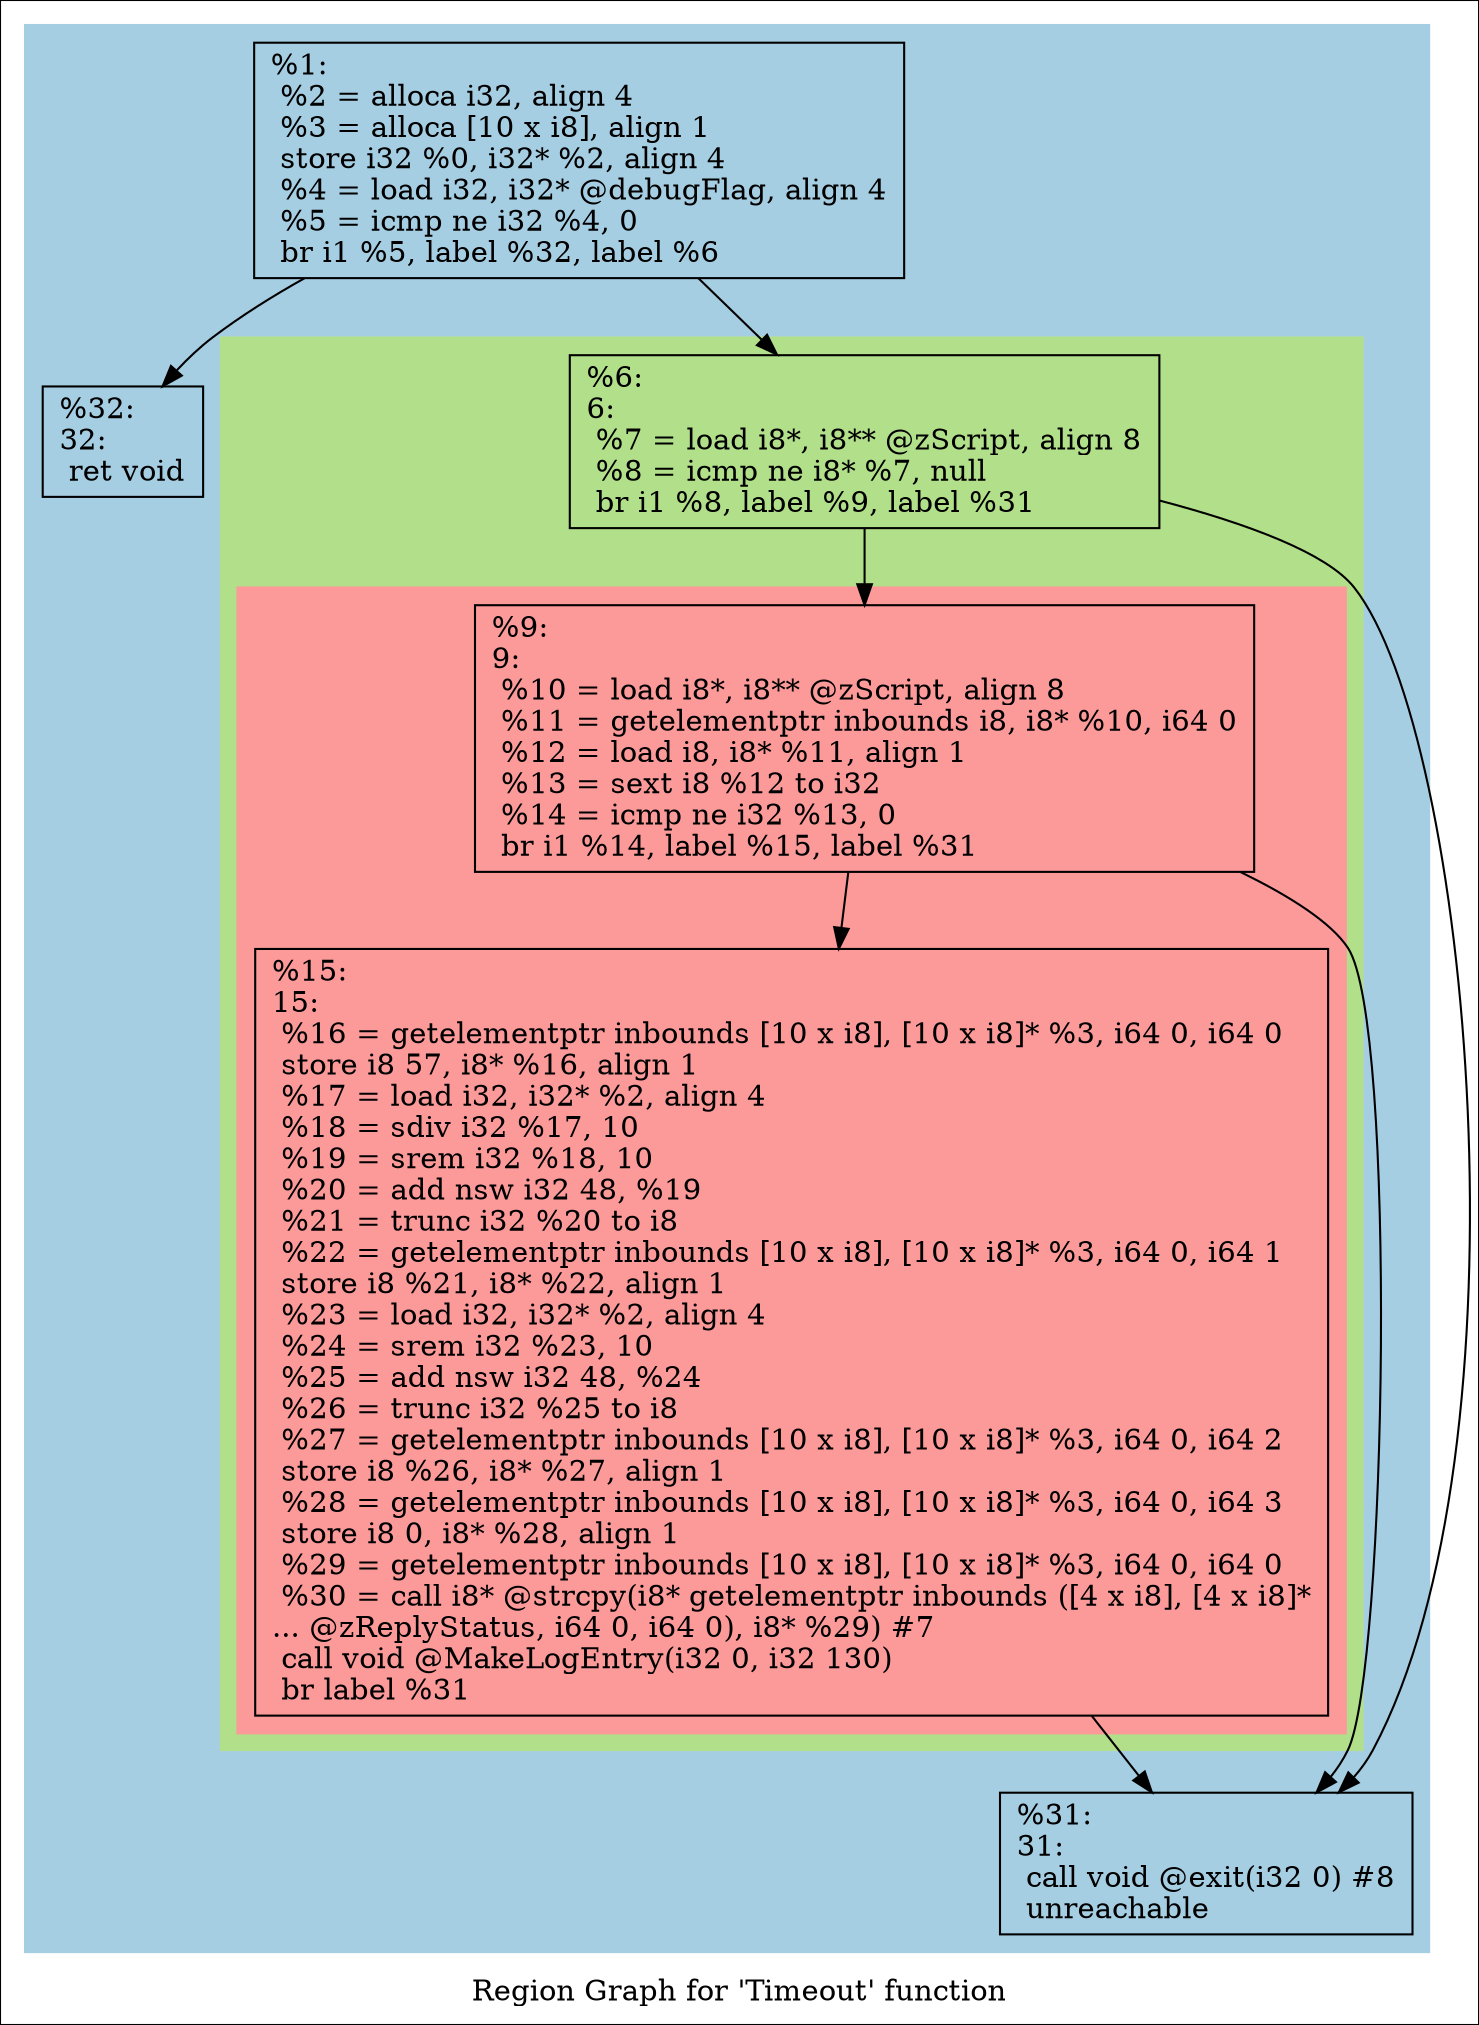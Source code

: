 digraph "Region Graph for 'Timeout' function" {
	label="Region Graph for 'Timeout' function";

	Node0xc550a0 [shape=record,label="{%1:\l  %2 = alloca i32, align 4\l  %3 = alloca [10 x i8], align 1\l  store i32 %0, i32* %2, align 4\l  %4 = load i32, i32* @debugFlag, align 4\l  %5 = icmp ne i32 %4, 0\l  br i1 %5, label %32, label %6\l}"];
	Node0xc550a0 -> Node0xbec1f0;
	Node0xc550a0 -> Node0xc5ebf0;
	Node0xbec1f0 [shape=record,label="{%32:\l32:                                               \l  ret void\l}"];
	Node0xc5ebf0 [shape=record,label="{%6:\l6:                                                \l  %7 = load i8*, i8** @zScript, align 8\l  %8 = icmp ne i8* %7, null\l  br i1 %8, label %9, label %31\l}"];
	Node0xc5ebf0 -> Node0xc338c0;
	Node0xc5ebf0 -> Node0xc6f530;
	Node0xc338c0 [shape=record,label="{%9:\l9:                                                \l  %10 = load i8*, i8** @zScript, align 8\l  %11 = getelementptr inbounds i8, i8* %10, i64 0\l  %12 = load i8, i8* %11, align 1\l  %13 = sext i8 %12 to i32\l  %14 = icmp ne i32 %13, 0\l  br i1 %14, label %15, label %31\l}"];
	Node0xc338c0 -> Node0xc4cd30;
	Node0xc338c0 -> Node0xc6f530;
	Node0xc4cd30 [shape=record,label="{%15:\l15:                                               \l  %16 = getelementptr inbounds [10 x i8], [10 x i8]* %3, i64 0, i64 0\l  store i8 57, i8* %16, align 1\l  %17 = load i32, i32* %2, align 4\l  %18 = sdiv i32 %17, 10\l  %19 = srem i32 %18, 10\l  %20 = add nsw i32 48, %19\l  %21 = trunc i32 %20 to i8\l  %22 = getelementptr inbounds [10 x i8], [10 x i8]* %3, i64 0, i64 1\l  store i8 %21, i8* %22, align 1\l  %23 = load i32, i32* %2, align 4\l  %24 = srem i32 %23, 10\l  %25 = add nsw i32 48, %24\l  %26 = trunc i32 %25 to i8\l  %27 = getelementptr inbounds [10 x i8], [10 x i8]* %3, i64 0, i64 2\l  store i8 %26, i8* %27, align 1\l  %28 = getelementptr inbounds [10 x i8], [10 x i8]* %3, i64 0, i64 3\l  store i8 0, i8* %28, align 1\l  %29 = getelementptr inbounds [10 x i8], [10 x i8]* %3, i64 0, i64 0\l  %30 = call i8* @strcpy(i8* getelementptr inbounds ([4 x i8], [4 x i8]*\l... @zReplyStatus, i64 0, i64 0), i8* %29) #7\l  call void @MakeLogEntry(i32 0, i32 130)\l  br label %31\l}"];
	Node0xc4cd30 -> Node0xc6f530;
	Node0xc6f530 [shape=record,label="{%31:\l31:                                               \l  call void @exit(i32 0) #8\l  unreachable\l}"];
	colorscheme = "paired12"
        subgraph cluster_0xcb7d60 {
          label = "";
          style = filled;
          color = 1
          subgraph cluster_0xcb7e60 {
            label = "";
            style = filled;
            color = 3
            subgraph cluster_0xcb7de0 {
              label = "";
              style = filled;
              color = 5
              Node0xc338c0;
              Node0xc4cd30;
            }
            Node0xc5ebf0;
          }
          Node0xc550a0;
          Node0xbec1f0;
          Node0xc6f530;
        }
}
